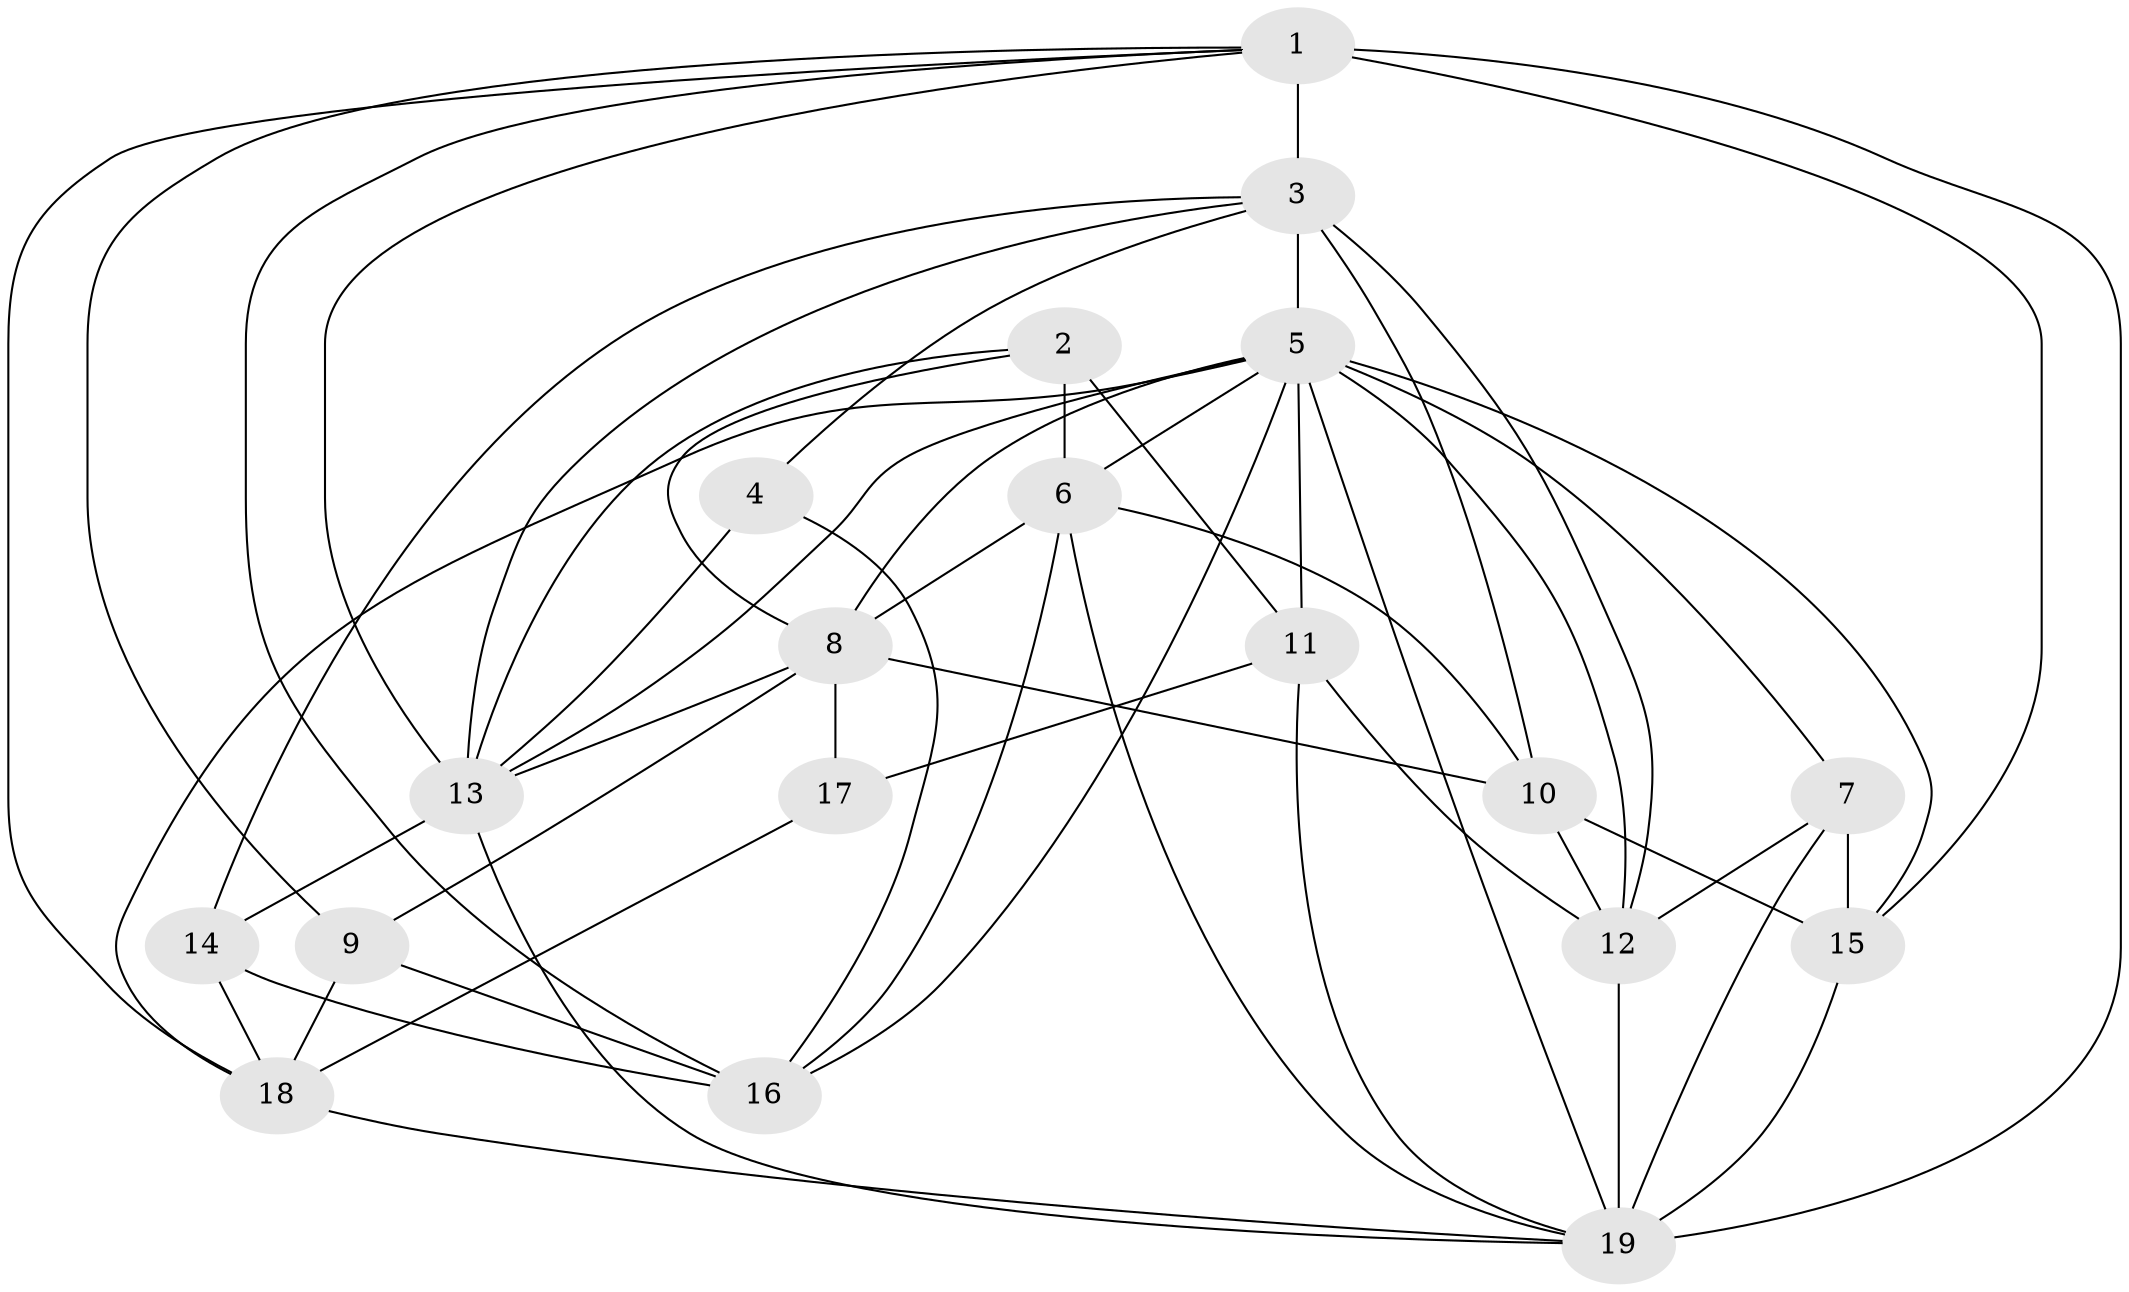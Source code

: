 // original degree distribution, {5: 0.25, 3: 0.2833333333333333, 4: 0.2, 6: 0.1, 2: 0.13333333333333333, 7: 0.03333333333333333}
// Generated by graph-tools (version 1.1) at 2025/37/03/04/25 23:37:04]
// undirected, 19 vertices, 55 edges
graph export_dot {
  node [color=gray90,style=filled];
  1;
  2;
  3;
  4;
  5;
  6;
  7;
  8;
  9;
  10;
  11;
  12;
  13;
  14;
  15;
  16;
  17;
  18;
  19;
  1 -- 3 [weight=2.0];
  1 -- 9 [weight=2.0];
  1 -- 13 [weight=1.0];
  1 -- 15 [weight=3.0];
  1 -- 16 [weight=1.0];
  1 -- 18 [weight=1.0];
  1 -- 19 [weight=3.0];
  2 -- 6 [weight=1.0];
  2 -- 8 [weight=1.0];
  2 -- 11 [weight=2.0];
  2 -- 13 [weight=1.0];
  3 -- 4 [weight=2.0];
  3 -- 5 [weight=2.0];
  3 -- 10 [weight=1.0];
  3 -- 12 [weight=2.0];
  3 -- 13 [weight=2.0];
  3 -- 14 [weight=1.0];
  4 -- 13 [weight=1.0];
  4 -- 16 [weight=1.0];
  5 -- 6 [weight=1.0];
  5 -- 7 [weight=2.0];
  5 -- 8 [weight=1.0];
  5 -- 11 [weight=1.0];
  5 -- 12 [weight=1.0];
  5 -- 13 [weight=1.0];
  5 -- 15 [weight=1.0];
  5 -- 16 [weight=1.0];
  5 -- 18 [weight=1.0];
  5 -- 19 [weight=1.0];
  6 -- 8 [weight=1.0];
  6 -- 10 [weight=1.0];
  6 -- 16 [weight=1.0];
  6 -- 19 [weight=1.0];
  7 -- 12 [weight=2.0];
  7 -- 15 [weight=3.0];
  7 -- 19 [weight=1.0];
  8 -- 9 [weight=1.0];
  8 -- 10 [weight=1.0];
  8 -- 13 [weight=1.0];
  8 -- 17 [weight=1.0];
  9 -- 16 [weight=1.0];
  9 -- 18 [weight=2.0];
  10 -- 12 [weight=1.0];
  10 -- 15 [weight=3.0];
  11 -- 12 [weight=1.0];
  11 -- 17 [weight=1.0];
  11 -- 19 [weight=2.0];
  12 -- 19 [weight=1.0];
  13 -- 14 [weight=1.0];
  13 -- 19 [weight=1.0];
  14 -- 16 [weight=1.0];
  14 -- 18 [weight=2.0];
  15 -- 19 [weight=2.0];
  17 -- 18 [weight=1.0];
  18 -- 19 [weight=1.0];
}
